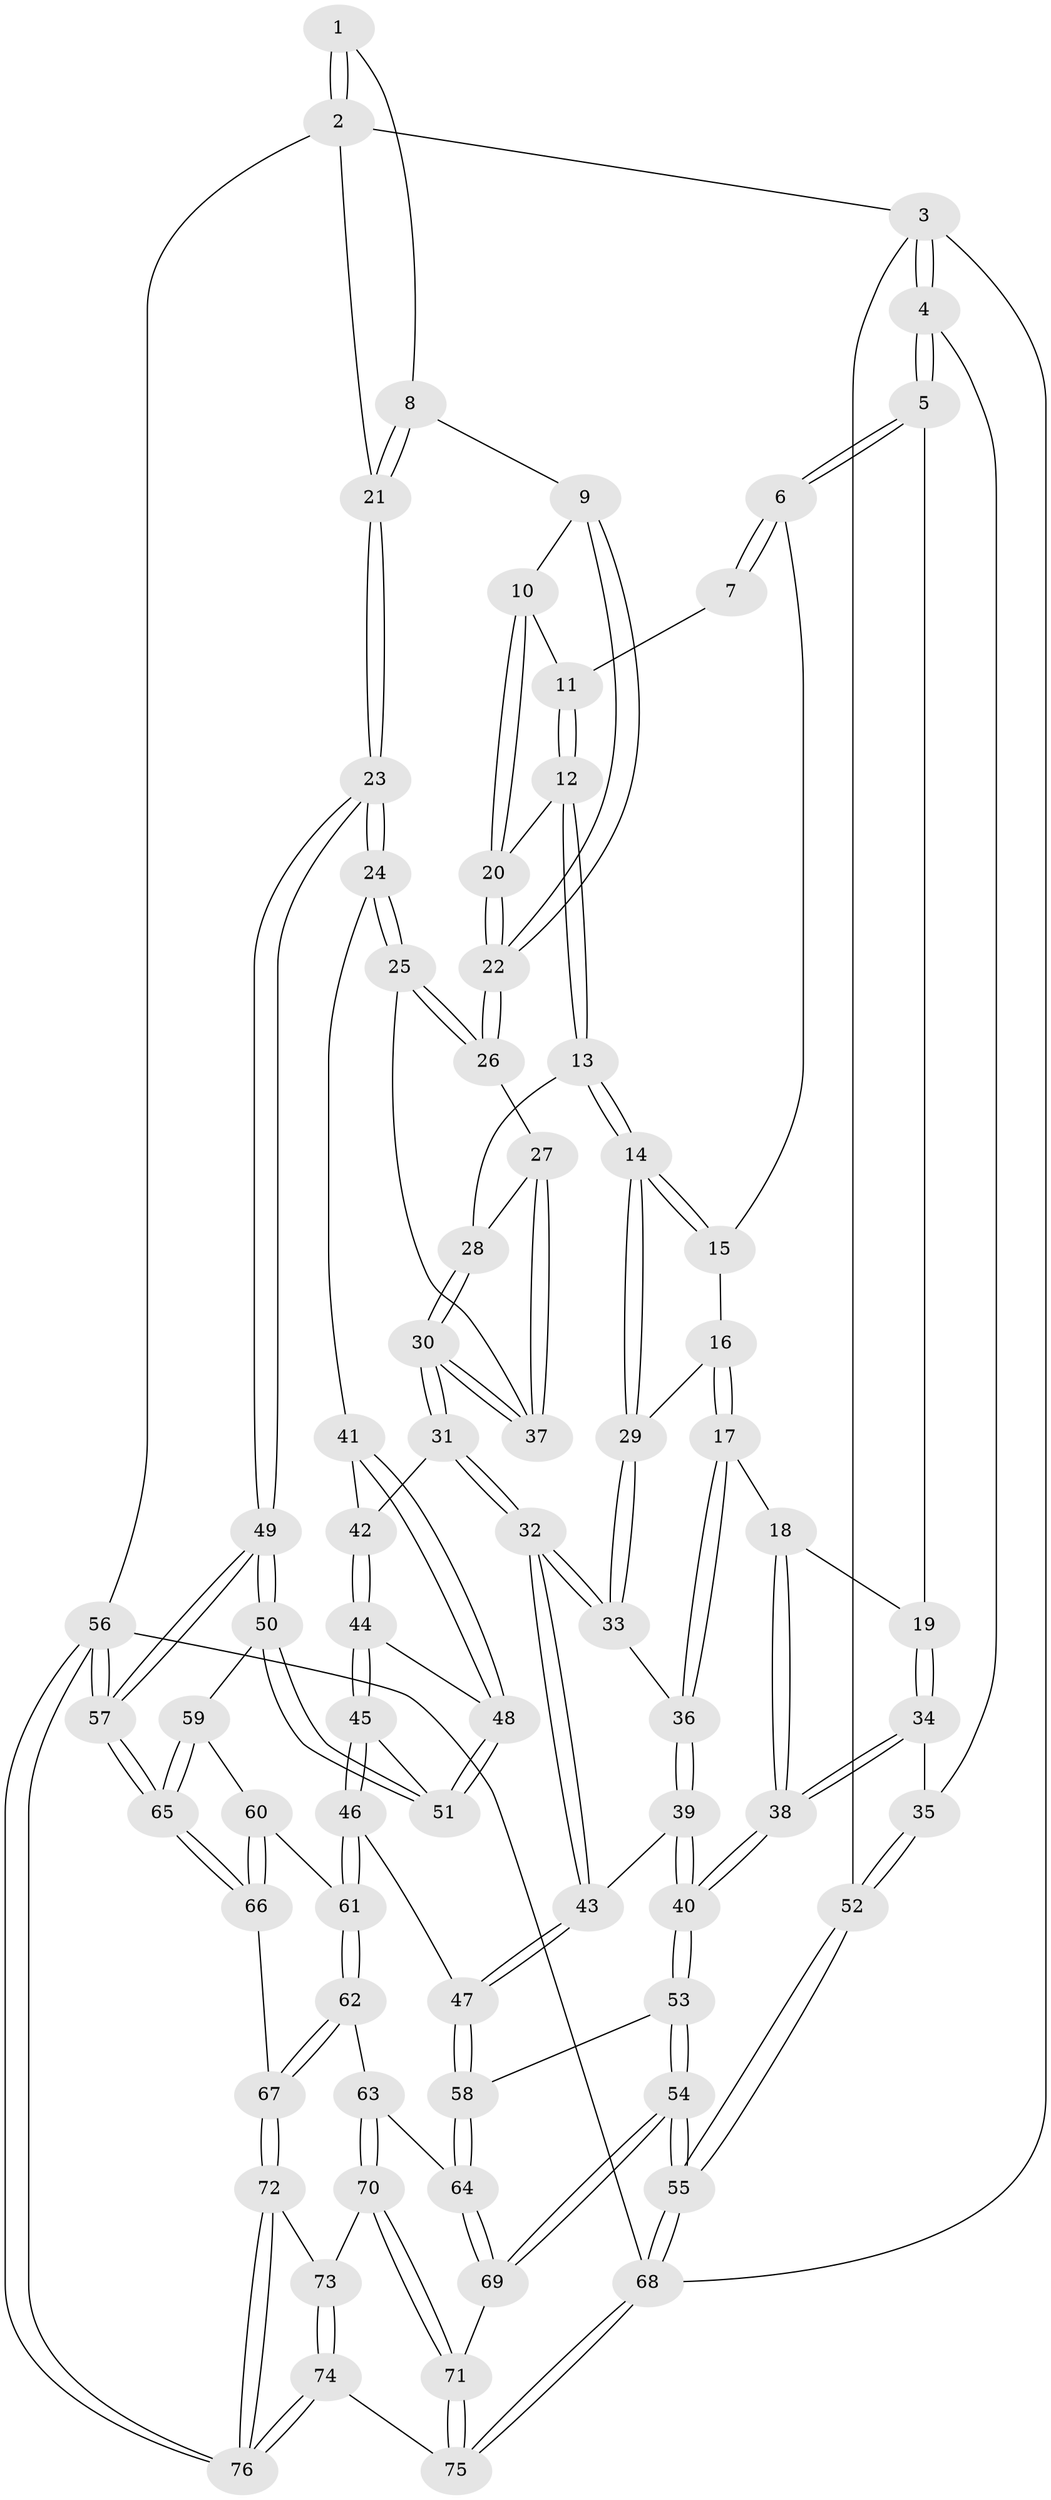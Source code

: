 // coarse degree distribution, {3: 0.18181818181818182, 5: 0.3181818181818182, 6: 0.06818181818181818, 2: 0.022727272727272728, 4: 0.4090909090909091}
// Generated by graph-tools (version 1.1) at 2025/42/03/06/25 10:42:30]
// undirected, 76 vertices, 187 edges
graph export_dot {
graph [start="1"]
  node [color=gray90,style=filled];
  1 [pos="+0.7782265151940705+0"];
  2 [pos="+1+0"];
  3 [pos="+0+0"];
  4 [pos="+0+0"];
  5 [pos="+0.2912919684581062+0"];
  6 [pos="+0.45654097328375737+0"];
  7 [pos="+0.7144697397355774+0"];
  8 [pos="+0.9615716526745302+0.14197249248635574"];
  9 [pos="+0.9169342756552828+0.1686389656077751"];
  10 [pos="+0.8879044450878248+0.16341921835426304"];
  11 [pos="+0.7741232927176744+0.1178449968167139"];
  12 [pos="+0.7473947339508158+0.20121133178916628"];
  13 [pos="+0.683398962131244+0.24872784915988577"];
  14 [pos="+0.6664982924552089+0.25117145187836526"];
  15 [pos="+0.47054015594070236+0"];
  16 [pos="+0.5456330855233482+0.25530578454388914"];
  17 [pos="+0.46471346465045205+0.3006069803525388"];
  18 [pos="+0.3731147504136452+0.22463820601361964"];
  19 [pos="+0.3344416852670915+0.17263812934121922"];
  20 [pos="+0.7856657406164411+0.21587870216982752"];
  21 [pos="+1+0.2219537256121241"];
  22 [pos="+0.8677934916659171+0.27520297734801613"];
  23 [pos="+1+0.3816258822004884"];
  24 [pos="+0.9661432133925885+0.3919161613069708"];
  25 [pos="+0.9391346883234115+0.37660501409466746"];
  26 [pos="+0.8702792293615818+0.30168993716689885"];
  27 [pos="+0.8213288277109367+0.31378212436489716"];
  28 [pos="+0.7550037817703775+0.30519839558616246"];
  29 [pos="+0.666010625370981+0.2517718849453028"];
  30 [pos="+0.7509603083271784+0.43017633236848546"];
  31 [pos="+0.7331181609751387+0.45088817441640416"];
  32 [pos="+0.7095039775453188+0.456166446043105"];
  33 [pos="+0.6306802206722367+0.36550714855319727"];
  34 [pos="+0.1788990183963077+0.42070208585320984"];
  35 [pos="+0.14965314340391675+0.42389106369806684"];
  36 [pos="+0.5054122684899347+0.3968776251080499"];
  37 [pos="+0.7680396525645198+0.4199969842413915"];
  38 [pos="+0.348663023387651+0.5188236168522637"];
  39 [pos="+0.4854363638594816+0.4419887115042406"];
  40 [pos="+0.3641714307794299+0.5330274178267528"];
  41 [pos="+0.8898117677709757+0.49031774972123404"];
  42 [pos="+0.8063841494325029+0.49615280222830144"];
  43 [pos="+0.6516580271293405+0.568575202253719"];
  44 [pos="+0.8063347697310868+0.5608754522848378"];
  45 [pos="+0.8004603664475193+0.623648551497115"];
  46 [pos="+0.7984135131868638+0.62758379197114"];
  47 [pos="+0.65185704627963+0.5824831320859702"];
  48 [pos="+0.8952885943775524+0.5324828094341494"];
  49 [pos="+1+0.6189101518324042"];
  50 [pos="+0.9871167074147383+0.6360933612288753"];
  51 [pos="+0.8989910366651739+0.551293550618329"];
  52 [pos="+0+0.6100025025168311"];
  53 [pos="+0.3736762729334768+0.6386042256008198"];
  54 [pos="+0.0039404581769614646+1"];
  55 [pos="+0+1"];
  56 [pos="+1+1"];
  57 [pos="+1+1"];
  58 [pos="+0.5657878080177929+0.7125938206261716"];
  59 [pos="+0.9259889124139942+0.6709094670693306"];
  60 [pos="+0.8976634615839799+0.675607311314147"];
  61 [pos="+0.8240754080124524+0.6785397820163747"];
  62 [pos="+0.7849726621810516+0.7675231725702996"];
  63 [pos="+0.6197200570158753+0.7778113236563922"];
  64 [pos="+0.5798127921118396+0.7444355016349711"];
  65 [pos="+0.9463871046297201+0.876043279632878"];
  66 [pos="+0.8942796388544311+0.8708221015652325"];
  67 [pos="+0.8637691321478483+0.8700815552260235"];
  68 [pos="+0+1"];
  69 [pos="+0.4476180822279604+0.9047166598637524"];
  70 [pos="+0.641255938875826+0.8802656596524274"];
  71 [pos="+0.5942540832707018+1"];
  72 [pos="+0.8120138862529678+0.925756645428228"];
  73 [pos="+0.7100556584464948+0.9058313800098027"];
  74 [pos="+0.727810323849475+1"];
  75 [pos="+0.6252278501961503+1"];
  76 [pos="+0.7507228995603821+1"];
  1 -- 2;
  1 -- 2;
  1 -- 8;
  2 -- 3;
  2 -- 21;
  2 -- 56;
  3 -- 4;
  3 -- 4;
  3 -- 52;
  3 -- 68;
  4 -- 5;
  4 -- 5;
  4 -- 35;
  5 -- 6;
  5 -- 6;
  5 -- 19;
  6 -- 7;
  6 -- 7;
  6 -- 15;
  7 -- 11;
  8 -- 9;
  8 -- 21;
  8 -- 21;
  9 -- 10;
  9 -- 22;
  9 -- 22;
  10 -- 11;
  10 -- 20;
  10 -- 20;
  11 -- 12;
  11 -- 12;
  12 -- 13;
  12 -- 13;
  12 -- 20;
  13 -- 14;
  13 -- 14;
  13 -- 28;
  14 -- 15;
  14 -- 15;
  14 -- 29;
  14 -- 29;
  15 -- 16;
  16 -- 17;
  16 -- 17;
  16 -- 29;
  17 -- 18;
  17 -- 36;
  17 -- 36;
  18 -- 19;
  18 -- 38;
  18 -- 38;
  19 -- 34;
  19 -- 34;
  20 -- 22;
  20 -- 22;
  21 -- 23;
  21 -- 23;
  22 -- 26;
  22 -- 26;
  23 -- 24;
  23 -- 24;
  23 -- 49;
  23 -- 49;
  24 -- 25;
  24 -- 25;
  24 -- 41;
  25 -- 26;
  25 -- 26;
  25 -- 37;
  26 -- 27;
  27 -- 28;
  27 -- 37;
  27 -- 37;
  28 -- 30;
  28 -- 30;
  29 -- 33;
  29 -- 33;
  30 -- 31;
  30 -- 31;
  30 -- 37;
  30 -- 37;
  31 -- 32;
  31 -- 32;
  31 -- 42;
  32 -- 33;
  32 -- 33;
  32 -- 43;
  32 -- 43;
  33 -- 36;
  34 -- 35;
  34 -- 38;
  34 -- 38;
  35 -- 52;
  35 -- 52;
  36 -- 39;
  36 -- 39;
  38 -- 40;
  38 -- 40;
  39 -- 40;
  39 -- 40;
  39 -- 43;
  40 -- 53;
  40 -- 53;
  41 -- 42;
  41 -- 48;
  41 -- 48;
  42 -- 44;
  42 -- 44;
  43 -- 47;
  43 -- 47;
  44 -- 45;
  44 -- 45;
  44 -- 48;
  45 -- 46;
  45 -- 46;
  45 -- 51;
  46 -- 47;
  46 -- 61;
  46 -- 61;
  47 -- 58;
  47 -- 58;
  48 -- 51;
  48 -- 51;
  49 -- 50;
  49 -- 50;
  49 -- 57;
  49 -- 57;
  50 -- 51;
  50 -- 51;
  50 -- 59;
  52 -- 55;
  52 -- 55;
  53 -- 54;
  53 -- 54;
  53 -- 58;
  54 -- 55;
  54 -- 55;
  54 -- 69;
  54 -- 69;
  55 -- 68;
  55 -- 68;
  56 -- 57;
  56 -- 57;
  56 -- 76;
  56 -- 76;
  56 -- 68;
  57 -- 65;
  57 -- 65;
  58 -- 64;
  58 -- 64;
  59 -- 60;
  59 -- 65;
  59 -- 65;
  60 -- 61;
  60 -- 66;
  60 -- 66;
  61 -- 62;
  61 -- 62;
  62 -- 63;
  62 -- 67;
  62 -- 67;
  63 -- 64;
  63 -- 70;
  63 -- 70;
  64 -- 69;
  64 -- 69;
  65 -- 66;
  65 -- 66;
  66 -- 67;
  67 -- 72;
  67 -- 72;
  68 -- 75;
  68 -- 75;
  69 -- 71;
  70 -- 71;
  70 -- 71;
  70 -- 73;
  71 -- 75;
  71 -- 75;
  72 -- 73;
  72 -- 76;
  72 -- 76;
  73 -- 74;
  73 -- 74;
  74 -- 75;
  74 -- 76;
  74 -- 76;
}
